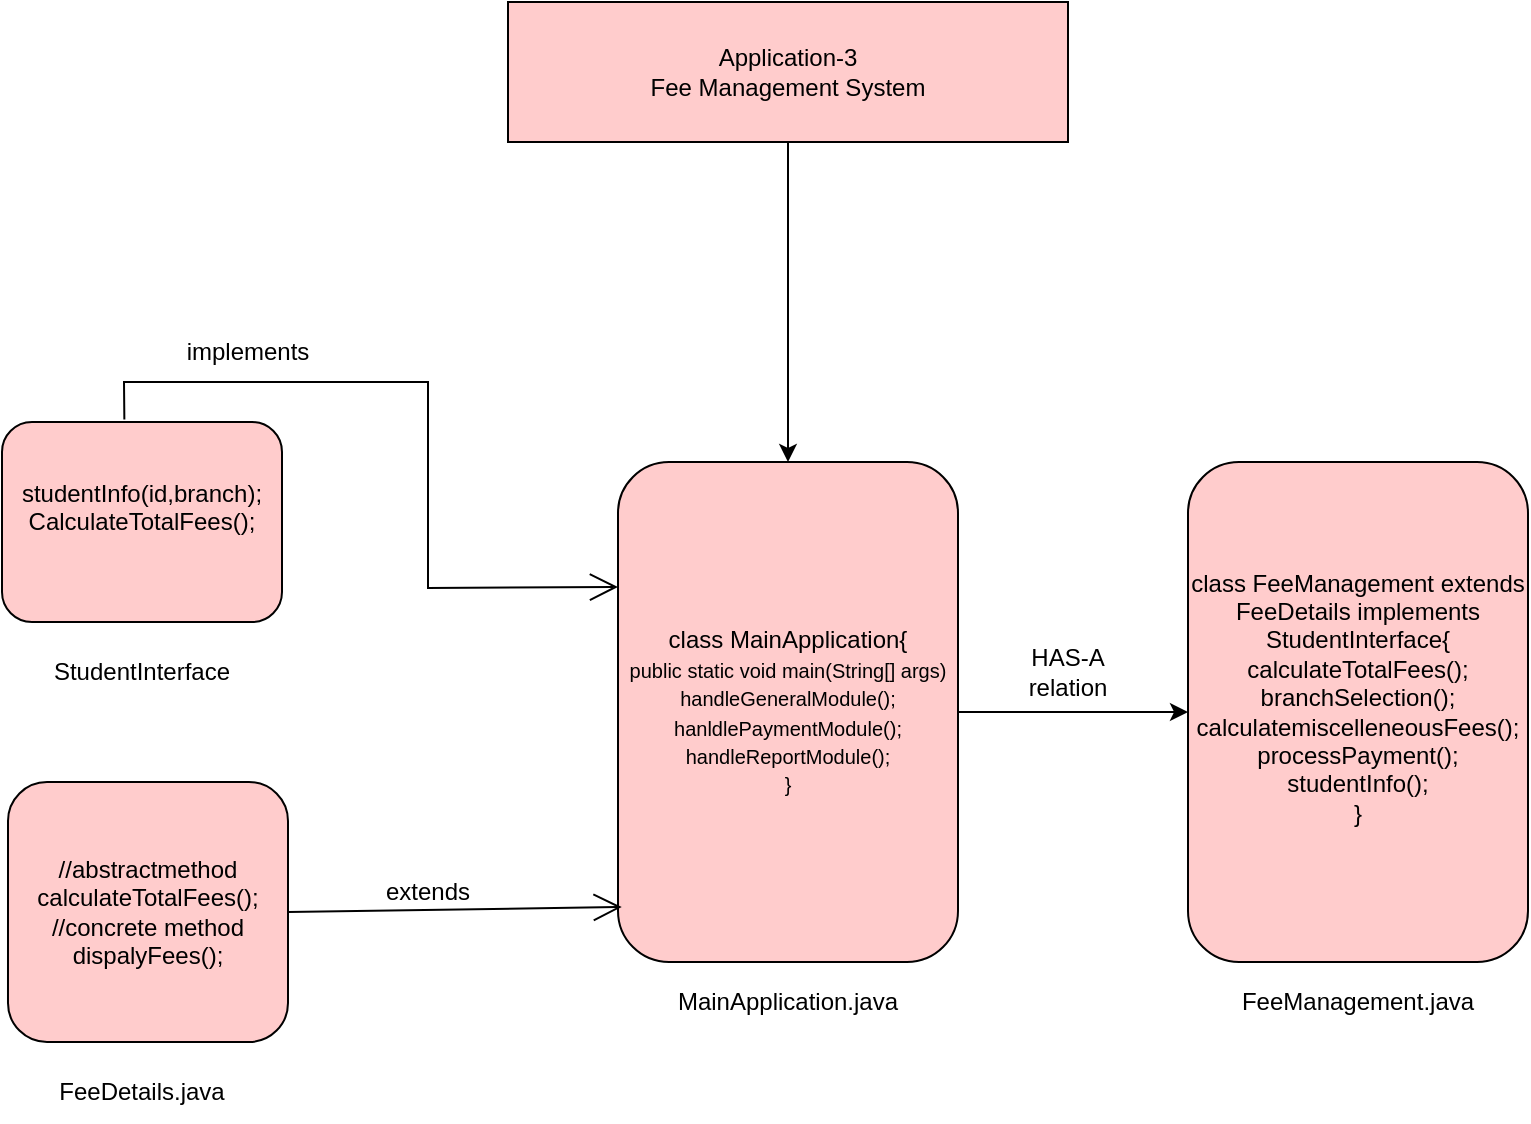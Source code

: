 <mxfile version="24.7.7">
  <diagram name="Page-1" id="huu7HyZWamjZOq40nWGK">
    <mxGraphModel dx="1059" dy="656" grid="1" gridSize="10" guides="1" tooltips="1" connect="1" arrows="1" fold="1" page="1" pageScale="1" pageWidth="850" pageHeight="1100" math="0" shadow="0">
      <root>
        <mxCell id="0" />
        <mxCell id="1" parent="0" />
        <mxCell id="Ckxw2Lk6D4IO4hTLVTtJ-4" style="edgeStyle=orthogonalEdgeStyle;rounded=0;orthogonalLoop=1;jettySize=auto;html=1;" parent="1" source="Ckxw2Lk6D4IO4hTLVTtJ-2" edge="1">
          <mxGeometry relative="1" as="geometry">
            <mxPoint x="450.0" y="280" as="targetPoint" />
          </mxGeometry>
        </mxCell>
        <mxCell id="Ckxw2Lk6D4IO4hTLVTtJ-2" value="Application-3&lt;div&gt;Fee Management System&lt;/div&gt;" style="rounded=0;whiteSpace=wrap;html=1;fillColor=#FFCCCC;" parent="1" vertex="1">
          <mxGeometry x="310" y="50" width="280" height="70" as="geometry" />
        </mxCell>
        <mxCell id="Ckxw2Lk6D4IO4hTLVTtJ-17" style="edgeStyle=orthogonalEdgeStyle;rounded=0;orthogonalLoop=1;jettySize=auto;html=1;entryX=0;entryY=0.5;entryDx=0;entryDy=0;" parent="1" source="Ckxw2Lk6D4IO4hTLVTtJ-5" target="Ckxw2Lk6D4IO4hTLVTtJ-8" edge="1">
          <mxGeometry relative="1" as="geometry" />
        </mxCell>
        <mxCell id="Ckxw2Lk6D4IO4hTLVTtJ-5" value="class MainApplication{&lt;div&gt;&lt;font style=&quot;font-size: 10px;&quot;&gt;public static void main(String[] args)&lt;/font&gt;&lt;/div&gt;&lt;div&gt;&lt;font style=&quot;font-size: 10px;&quot;&gt;handleGeneralModule();&lt;/font&gt;&lt;/div&gt;&lt;div&gt;&lt;font style=&quot;font-size: 10px;&quot;&gt;hanldlePaymentModule();&lt;/font&gt;&lt;/div&gt;&lt;div&gt;&lt;font style=&quot;font-size: 10px;&quot;&gt;handleReportModule();&lt;/font&gt;&lt;/div&gt;&lt;div&gt;&lt;font style=&quot;font-size: 10px;&quot;&gt;}&lt;/font&gt;&lt;/div&gt;" style="rounded=1;whiteSpace=wrap;html=1;fillColor=#FFCCCC;" parent="1" vertex="1">
          <mxGeometry x="365" y="280" width="170" height="250" as="geometry" />
        </mxCell>
        <mxCell id="Ckxw2Lk6D4IO4hTLVTtJ-6" value="MainApplication.java" style="text;html=1;align=center;verticalAlign=middle;whiteSpace=wrap;rounded=0;" parent="1" vertex="1">
          <mxGeometry x="420" y="535" width="60" height="30" as="geometry" />
        </mxCell>
        <mxCell id="Ckxw2Lk6D4IO4hTLVTtJ-8" value="class FeeManagement extends FeeDetails implements StudentInterface{&#xa;calculateTotalFees();&#xa;branchSelection();&#xa;calculatemiscelleneousFees();&#xa;processPayment();&#xa;studentInfo();&#xa;}&#xa;" style="rounded=1;align=center;verticalAlign=middle;whiteSpace=wrap;fillColor=#FFCCCC;" parent="1" vertex="1">
          <mxGeometry x="650" y="280" width="170" height="250" as="geometry" />
        </mxCell>
        <mxCell id="Ckxw2Lk6D4IO4hTLVTtJ-9" value="FeeManagement.java" style="text;html=1;align=center;verticalAlign=middle;whiteSpace=wrap;rounded=0;" parent="1" vertex="1">
          <mxGeometry x="705" y="535" width="60" height="30" as="geometry" />
        </mxCell>
        <mxCell id="Ckxw2Lk6D4IO4hTLVTtJ-11" value="studentInfo(id,branch);&lt;div&gt;CalculateTotalFees();&lt;/div&gt;&lt;div&gt;&lt;br&gt;&lt;/div&gt;" style="rounded=1;whiteSpace=wrap;html=1;fillColor=#FFCCCC;" parent="1" vertex="1">
          <mxGeometry x="57" y="260" width="140" height="100" as="geometry" />
        </mxCell>
        <mxCell id="Ckxw2Lk6D4IO4hTLVTtJ-12" value="//abstractmethod&lt;div&gt;calculateTotalFees();&lt;/div&gt;&lt;div&gt;//concrete method&lt;/div&gt;&lt;div&gt;dispalyFees();&lt;/div&gt;" style="rounded=1;whiteSpace=wrap;html=1;fillColor=#FFCCCC;" parent="1" vertex="1">
          <mxGeometry x="60" y="440" width="140" height="130" as="geometry" />
        </mxCell>
        <mxCell id="Ckxw2Lk6D4IO4hTLVTtJ-13" value="StudentInterface" style="text;html=1;align=center;verticalAlign=middle;whiteSpace=wrap;rounded=0;" parent="1" vertex="1">
          <mxGeometry x="97" y="370" width="60" height="30" as="geometry" />
        </mxCell>
        <mxCell id="Ckxw2Lk6D4IO4hTLVTtJ-16" value="FeeDetails.java" style="text;html=1;align=center;verticalAlign=middle;whiteSpace=wrap;rounded=0;" parent="1" vertex="1">
          <mxGeometry x="97" y="580" width="60" height="30" as="geometry" />
        </mxCell>
        <mxCell id="Ckxw2Lk6D4IO4hTLVTtJ-23" value="HAS-A relation" style="text;html=1;align=center;verticalAlign=middle;whiteSpace=wrap;rounded=0;" parent="1" vertex="1">
          <mxGeometry x="560" y="370" width="60" height="30" as="geometry" />
        </mxCell>
        <mxCell id="Ckxw2Lk6D4IO4hTLVTtJ-31" value="" style="endArrow=open;endFill=1;endSize=12;html=1;rounded=0;exitX=1;exitY=0.5;exitDx=0;exitDy=0;entryX=0.011;entryY=0.89;entryDx=0;entryDy=0;entryPerimeter=0;" parent="1" source="Ckxw2Lk6D4IO4hTLVTtJ-12" target="Ckxw2Lk6D4IO4hTLVTtJ-5" edge="1">
          <mxGeometry width="160" relative="1" as="geometry">
            <mxPoint x="290" y="450" as="sourcePoint" />
            <mxPoint x="370" y="470" as="targetPoint" />
          </mxGeometry>
        </mxCell>
        <mxCell id="Ckxw2Lk6D4IO4hTLVTtJ-32" value="" style="endArrow=open;endFill=1;endSize=12;html=1;rounded=0;entryX=0;entryY=0.25;entryDx=0;entryDy=0;exitX=0.437;exitY=-0.013;exitDx=0;exitDy=0;exitPerimeter=0;" parent="1" source="Ckxw2Lk6D4IO4hTLVTtJ-11" target="Ckxw2Lk6D4IO4hTLVTtJ-5" edge="1">
          <mxGeometry width="160" relative="1" as="geometry">
            <mxPoint x="120" y="240" as="sourcePoint" />
            <mxPoint x="450" y="450" as="targetPoint" />
            <Array as="points">
              <mxPoint x="118" y="240" />
              <mxPoint x="270" y="240" />
              <mxPoint x="270" y="343" />
            </Array>
          </mxGeometry>
        </mxCell>
        <mxCell id="Ckxw2Lk6D4IO4hTLVTtJ-34" value="implements" style="text;html=1;align=center;verticalAlign=middle;whiteSpace=wrap;rounded=0;" parent="1" vertex="1">
          <mxGeometry x="150" y="210" width="60" height="30" as="geometry" />
        </mxCell>
        <mxCell id="Ckxw2Lk6D4IO4hTLVTtJ-35" value="extends" style="text;html=1;align=center;verticalAlign=middle;whiteSpace=wrap;rounded=0;" parent="1" vertex="1">
          <mxGeometry x="240" y="480" width="60" height="30" as="geometry" />
        </mxCell>
      </root>
    </mxGraphModel>
  </diagram>
</mxfile>
